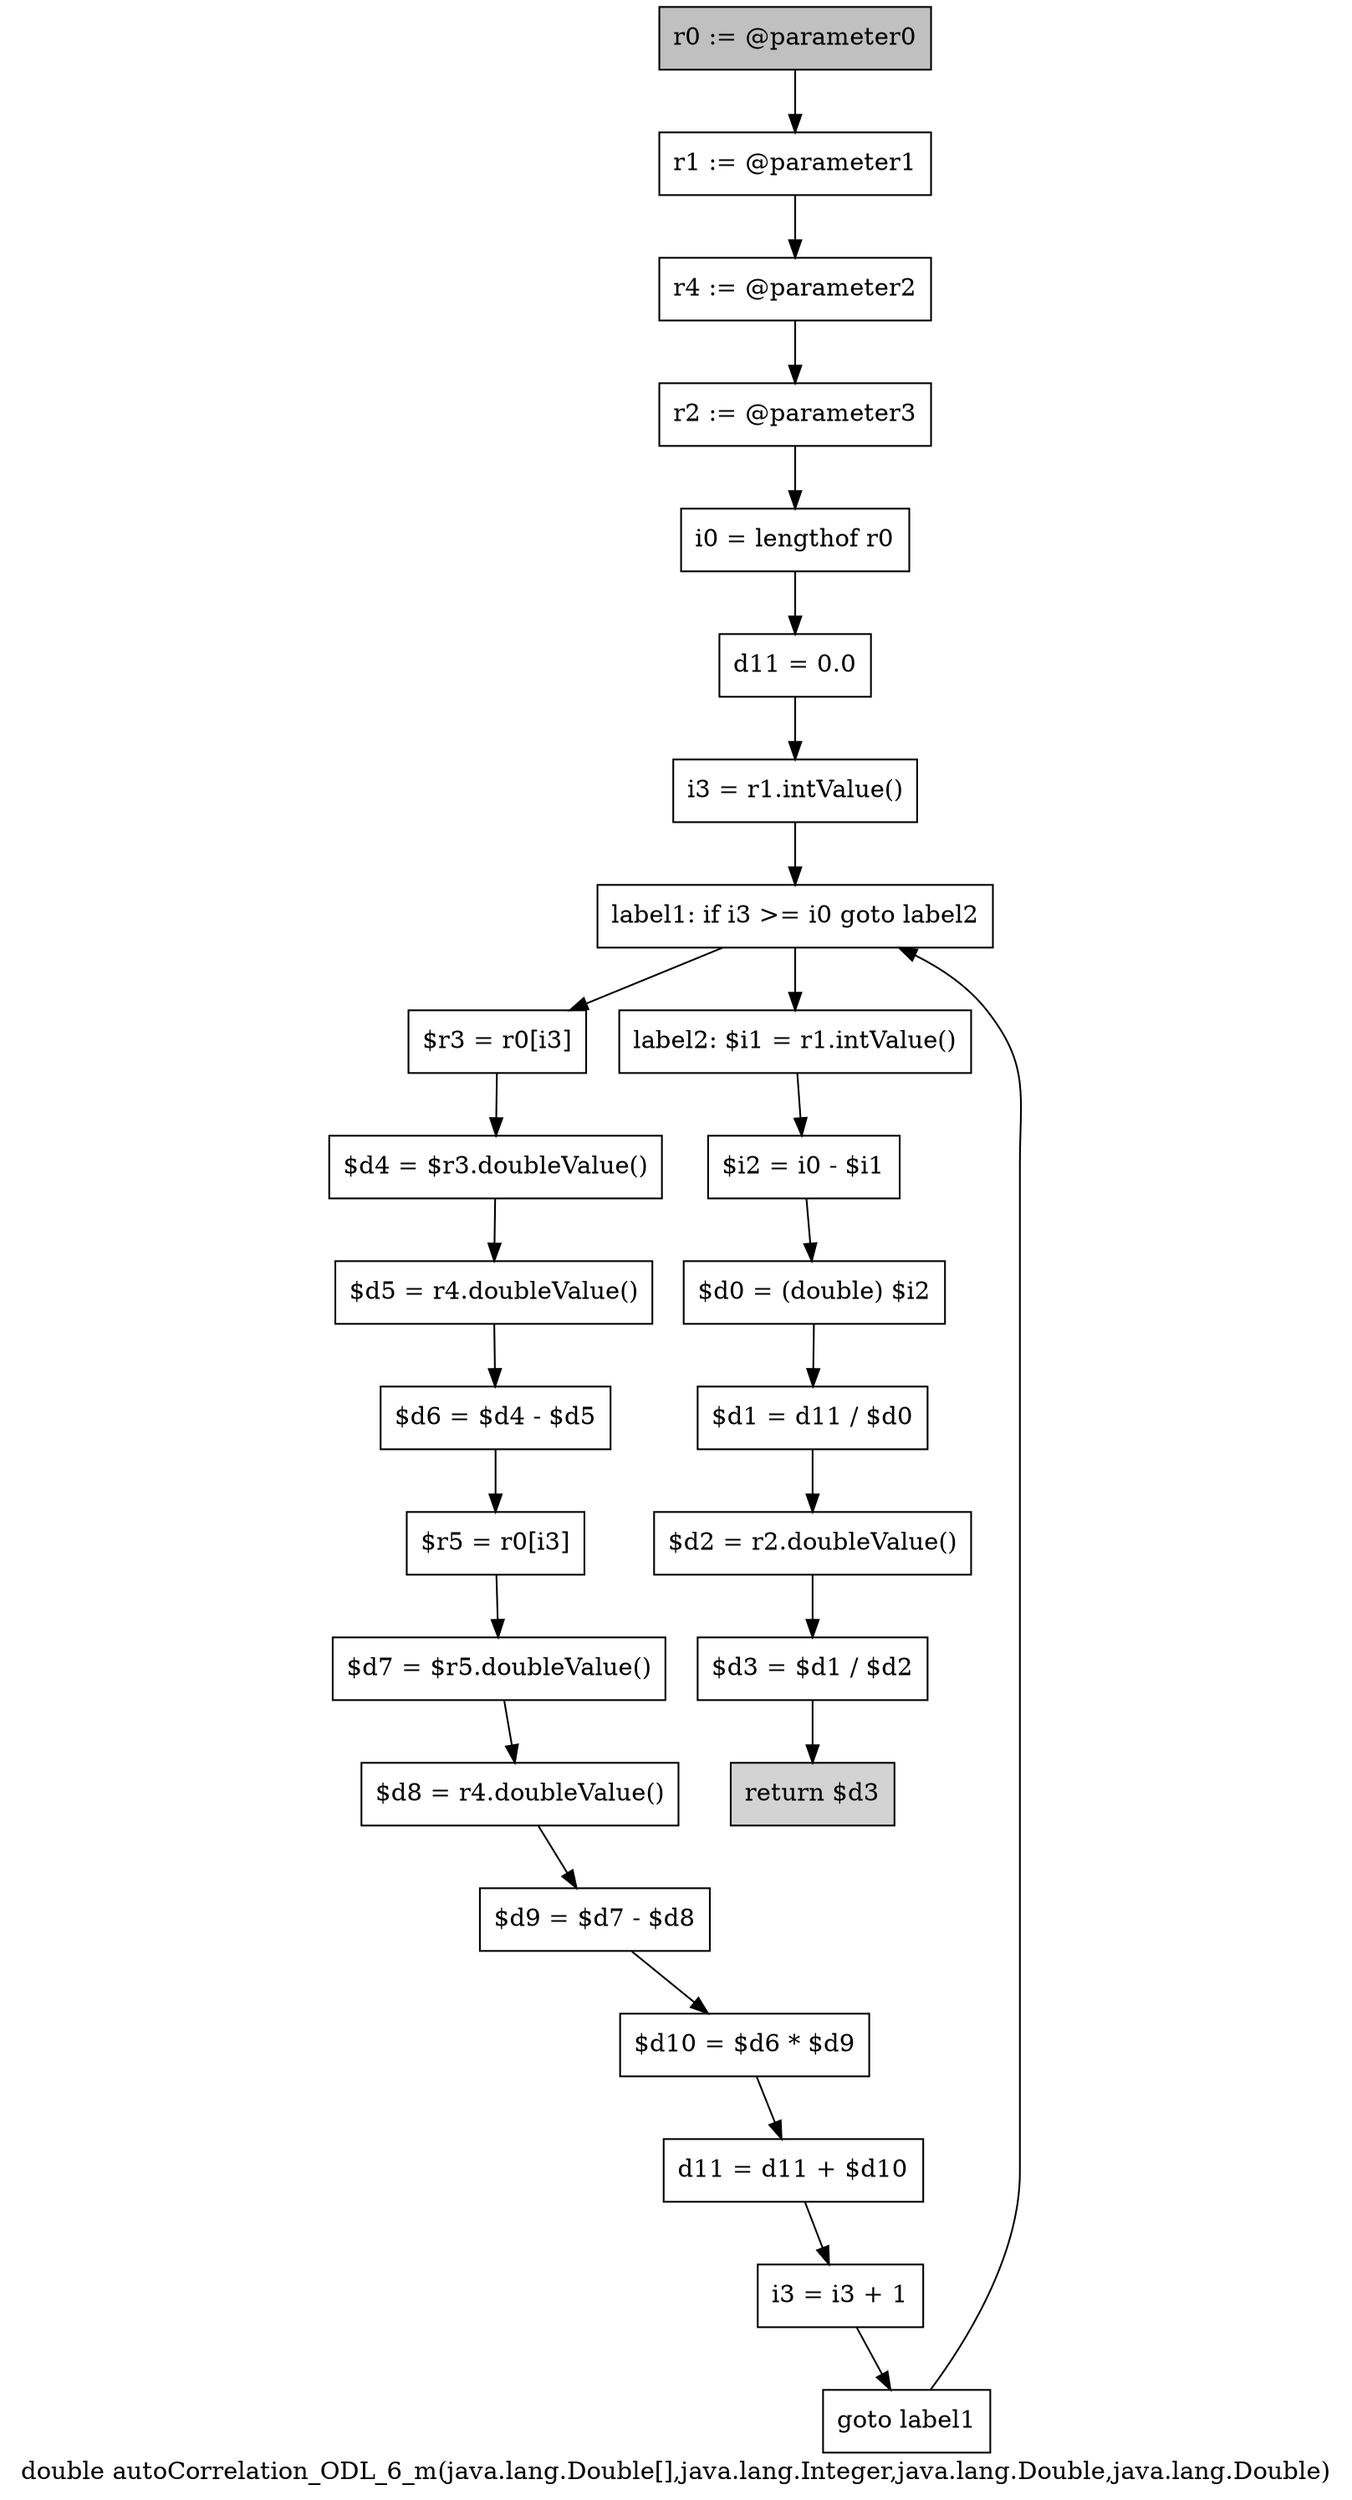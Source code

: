 digraph "double autoCorrelation_ODL_6_m(java.lang.Double[],java.lang.Integer,java.lang.Double,java.lang.Double)" {
    label="double autoCorrelation_ODL_6_m(java.lang.Double[],java.lang.Integer,java.lang.Double,java.lang.Double)";
    node [shape=box];
    "0" [style=filled,fillcolor=gray,label="r0 := @parameter0",];
    "1" [label="r1 := @parameter1",];
    "0"->"1";
    "2" [label="r4 := @parameter2",];
    "1"->"2";
    "3" [label="r2 := @parameter3",];
    "2"->"3";
    "4" [label="i0 = lengthof r0",];
    "3"->"4";
    "5" [label="d11 = 0.0",];
    "4"->"5";
    "6" [label="i3 = r1.intValue()",];
    "5"->"6";
    "7" [label="label1: if i3 >= i0 goto label2",];
    "6"->"7";
    "8" [label="$r3 = r0[i3]",];
    "7"->"8";
    "20" [label="label2: $i1 = r1.intValue()",];
    "7"->"20";
    "9" [label="$d4 = $r3.doubleValue()",];
    "8"->"9";
    "10" [label="$d5 = r4.doubleValue()",];
    "9"->"10";
    "11" [label="$d6 = $d4 - $d5",];
    "10"->"11";
    "12" [label="$r5 = r0[i3]",];
    "11"->"12";
    "13" [label="$d7 = $r5.doubleValue()",];
    "12"->"13";
    "14" [label="$d8 = r4.doubleValue()",];
    "13"->"14";
    "15" [label="$d9 = $d7 - $d8",];
    "14"->"15";
    "16" [label="$d10 = $d6 * $d9",];
    "15"->"16";
    "17" [label="d11 = d11 + $d10",];
    "16"->"17";
    "18" [label="i3 = i3 + 1",];
    "17"->"18";
    "19" [label="goto label1",];
    "18"->"19";
    "19"->"7";
    "21" [label="$i2 = i0 - $i1",];
    "20"->"21";
    "22" [label="$d0 = (double) $i2",];
    "21"->"22";
    "23" [label="$d1 = d11 / $d0",];
    "22"->"23";
    "24" [label="$d2 = r2.doubleValue()",];
    "23"->"24";
    "25" [label="$d3 = $d1 / $d2",];
    "24"->"25";
    "26" [style=filled,fillcolor=lightgray,label="return $d3",];
    "25"->"26";
}
